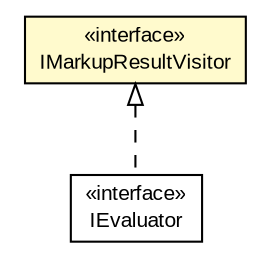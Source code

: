 #!/usr/local/bin/dot
#
# Class diagram 
# Generated by UMLGraph version R5_6-24-gf6e263 (http://www.umlgraph.org/)
#

digraph G {
	edge [fontname="arial",fontsize=10,labelfontname="arial",labelfontsize=10];
	node [fontname="arial",fontsize=10,shape=plaintext];
	nodesep=0.25;
	ranksep=0.5;
	// edu.arizona.biosemantics.semanticmarkup.eval.IEvaluator
	c83941 [label=<<table title="edu.arizona.biosemantics.semanticmarkup.eval.IEvaluator" border="0" cellborder="1" cellspacing="0" cellpadding="2" port="p" href="../eval/IEvaluator.html">
		<tr><td><table border="0" cellspacing="0" cellpadding="1">
<tr><td align="center" balign="center"> &#171;interface&#187; </td></tr>
<tr><td align="center" balign="center"> IEvaluator </td></tr>
		</table></td></tr>
		</table>>, URL="../eval/IEvaluator.html", fontname="arial", fontcolor="black", fontsize=10.0];
	// edu.arizona.biosemantics.semanticmarkup.markup.IMarkupResultVisitor
	c84045 [label=<<table title="edu.arizona.biosemantics.semanticmarkup.markup.IMarkupResultVisitor" border="0" cellborder="1" cellspacing="0" cellpadding="2" port="p" bgcolor="lemonChiffon" href="./IMarkupResultVisitor.html">
		<tr><td><table border="0" cellspacing="0" cellpadding="1">
<tr><td align="center" balign="center"> &#171;interface&#187; </td></tr>
<tr><td align="center" balign="center"> IMarkupResultVisitor </td></tr>
		</table></td></tr>
		</table>>, URL="./IMarkupResultVisitor.html", fontname="arial", fontcolor="black", fontsize=10.0];
	//edu.arizona.biosemantics.semanticmarkup.eval.IEvaluator implements edu.arizona.biosemantics.semanticmarkup.markup.IMarkupResultVisitor
	c84045:p -> c83941:p [dir=back,arrowtail=empty,style=dashed];
}


